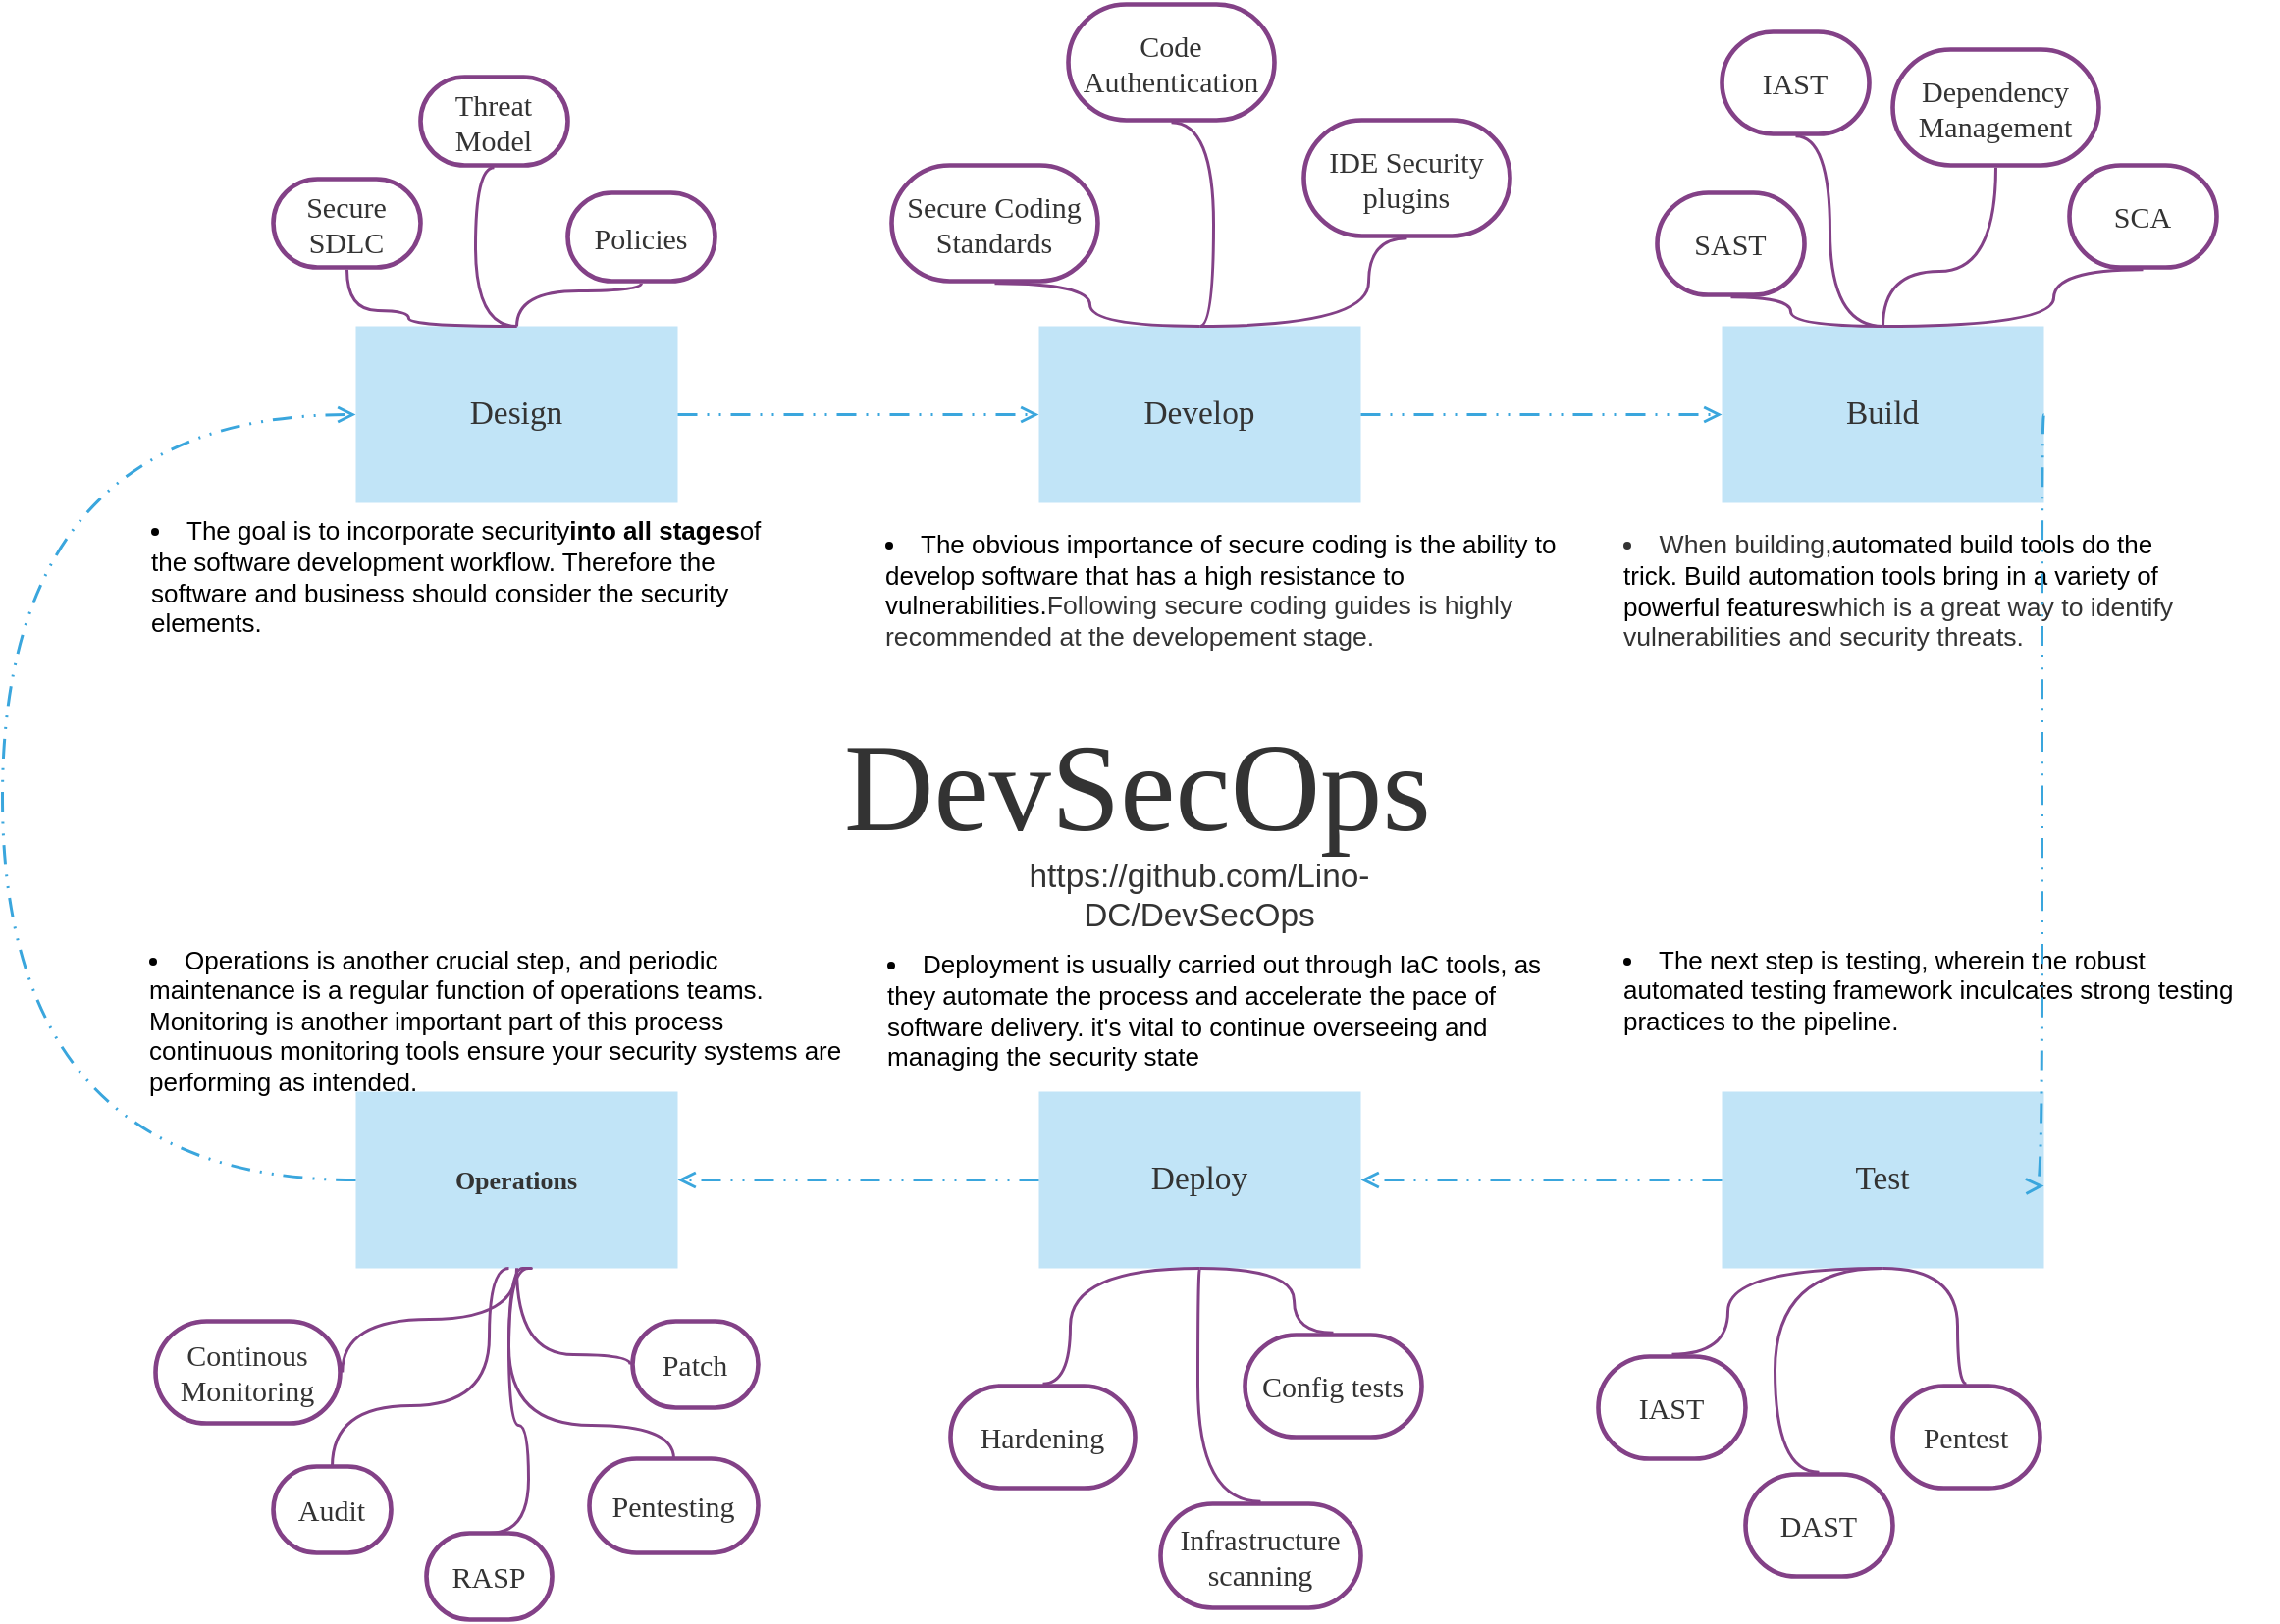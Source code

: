 <mxfile version="16.0.3" type="github">
  <diagram id="fmBed9yC12DzOdZ8k0Av" name="Page-1">
    <mxGraphModel dx="1422" dy="780" grid="1" gridSize="10" guides="1" tooltips="1" connect="1" arrows="1" fold="1" page="1" pageScale="1" pageWidth="850" pageHeight="1100" math="0" shadow="0">
      <root>
        <mxCell id="0" />
        <mxCell id="1" parent="0" />
        <UserObject label="Design" lucidchartObjectId="yYEDbucBIvRk" id="kyKSu3ex7JQ9LC0qElmS-1">
          <mxCell style="html=1;overflow=block;blockSpacing=1;whiteSpace=wrap;fontSize=16.7;fontFamily=Kirsty;fontColor=#333333;spacing=3.8;strokeColor=none;strokeOpacity=100;fillColor=#C1E4F7;strokeWidth=0;" vertex="1" parent="1">
            <mxGeometry x="252" y="180" width="164" height="90" as="geometry" />
          </mxCell>
        </UserObject>
        <UserObject label="Develop" lucidchartObjectId="JYEDfViqM13D" id="kyKSu3ex7JQ9LC0qElmS-2">
          <mxCell style="html=1;overflow=block;blockSpacing=1;whiteSpace=wrap;fontSize=16.7;fontFamily=Kirsty;fontColor=#333333;spacing=3.8;strokeColor=none;strokeOpacity=100;fillColor=#C1E4F7;strokeWidth=0;" vertex="1" parent="1">
            <mxGeometry x="600" y="180" width="164" height="90" as="geometry" />
          </mxCell>
        </UserObject>
        <UserObject label="Build" lucidchartObjectId="NYEDQmSi-ZtL" id="kyKSu3ex7JQ9LC0qElmS-3">
          <mxCell style="html=1;overflow=block;blockSpacing=1;whiteSpace=wrap;fontSize=16.7;fontFamily=Kirsty;fontColor=#333333;spacing=3.8;strokeColor=none;strokeOpacity=100;fillColor=#C1E4F7;strokeWidth=0;" vertex="1" parent="1">
            <mxGeometry x="948" y="180" width="164" height="90" as="geometry" />
          </mxCell>
        </UserObject>
        <UserObject label="DevSecOps" lucidchartObjectId="y2EDNRe27s9H" id="kyKSu3ex7JQ9LC0qElmS-4">
          <mxCell style="html=1;overflow=block;blockSpacing=1;whiteSpace=wrap;fontSize=63.3;fontFamily=Kirsty;fontColor=#333333;spacing=3.8;strokeOpacity=0;fillOpacity=0;rounded=1;absoluteArcSize=1;arcSize=9;fillColor=#ffffff;strokeWidth=2.3;" vertex="1" parent="1">
            <mxGeometry x="498" y="375" width="180" height="72" as="geometry" />
          </mxCell>
        </UserObject>
        <UserObject label="https://github.com/Lino-DC/DevSecOps" lucidchartObjectId="b3ED~2ONJY6u" id="kyKSu3ex7JQ9LC0qElmS-5">
          <mxCell style="html=1;overflow=block;blockSpacing=1;whiteSpace=wrap;fontSize=16.7;fontColor=#333333;spacing=3.8;strokeOpacity=0;fillOpacity=0;rounded=1;absoluteArcSize=1;arcSize=9;fillColor=#ffffff;strokeWidth=2.3;" vertex="1" parent="1">
            <mxGeometry x="592" y="447" width="180" height="45" as="geometry" />
          </mxCell>
        </UserObject>
        <UserObject label="" lucidchartObjectId=".dFDtO2lIcVF" id="kyKSu3ex7JQ9LC0qElmS-6">
          <mxCell style="html=1;overflow=block;blockSpacing=1;whiteSpace=wrap;shape=image;fontSize=13;spacing=0;strokeColor=none;strokeOpacity=100;strokeWidth=0;image=https://images.lucid.app/images/08122955-3594-436e-b6fd-aa01a4630048/content;imageAspect=0;" vertex="1" parent="1">
            <mxGeometry x="755" y="382" width="150" height="59" as="geometry" />
          </mxCell>
        </UserObject>
        <UserObject label="&lt;ul style=&quot;margin: 0px; padding-left: 10px;list-style-position: inside; list-style-type:disc&quot;&gt;&lt;li style=&quot;text-align:left;color:#000000;font-size:13px;&quot;&gt;&lt;span style=&quot;margin-left: 0px;margin-top: -2px;&quot;&gt;&lt;span style=&quot;font-size:13px;color:#000000;&quot;&gt;&lt;span style=&quot;font-size:13px;color:#000000;&quot;&gt;The goal is to incorporate security&lt;/span&gt;&lt;span style=&quot;font-size:13px;color:#000000;font-weight: bold;&quot;&gt;into all stages&lt;/span&gt;of the software development workflow. Therefore the software and business should consider the security elements.&lt;/span&gt;&lt;/span&gt;&lt;/li&gt;&lt;/ul&gt;" lucidchartObjectId="epFD1mUjboHE" id="kyKSu3ex7JQ9LC0qElmS-7">
          <mxCell style="html=1;overflow=block;blockSpacing=1;whiteSpace=wrap;fontSize=13;spacing=3.8;strokeOpacity=0;fillOpacity=0;rounded=1;absoluteArcSize=1;arcSize=9;fillColor=#ffffff;strokeWidth=2.3;" vertex="1" parent="1">
            <mxGeometry x="135" y="270" width="345" height="75" as="geometry" />
          </mxCell>
        </UserObject>
        <UserObject label="&lt;ul style=&quot;margin: 0px; padding-left: 10px;list-style-position: inside; list-style-type:disc&quot;&gt;&lt;li style=&quot;text-align:left;color:#000000;font-size:13px;&quot;&gt;&lt;span style=&quot;margin-left: 0px;margin-top: -2px;&quot;&gt;&lt;span style=&quot;font-size:13px;color:#000000;&quot;&gt;The obvious importance of secure coding is the ability to develop software that has a high resistance to vulnerabilities.&lt;/span&gt;&lt;span style=&quot;font-size:13.3px;color:#333333;&quot;&gt;Following secure coding guides is highly recommended at the developement stage.&lt;/span&gt;&lt;/span&gt;&lt;/li&gt;&lt;/ul&gt;" lucidchartObjectId="HsFDZABD9ItC" id="kyKSu3ex7JQ9LC0qElmS-8">
          <mxCell style="html=1;overflow=block;blockSpacing=1;whiteSpace=wrap;fontSize=13;spacing=3.8;strokeOpacity=0;fillOpacity=0;rounded=1;absoluteArcSize=1;arcSize=9;fillColor=#ffffff;strokeWidth=2.3;" vertex="1" parent="1">
            <mxGeometry x="509" y="270" width="376" height="90" as="geometry" />
          </mxCell>
        </UserObject>
        <UserObject label="&lt;ul style=&quot;margin: 0px; padding-left: 10px;list-style-position: inside; list-style-type:disc&quot;&gt;&lt;li style=&quot;text-align:left;color:#333333;font-size:13.3px;&quot;&gt;&lt;span style=&quot;margin-left: 0px;margin-top: -2px;&quot;&gt;&lt;span style=&quot;font-size:13.3px;color:#333333;&quot;&gt;When building,&lt;/span&gt;&lt;span style=&quot;font-size:13px;color:#000000;&quot;&gt;automated build tools do the trick. Build automation tools bring in a variety of powerful features&lt;/span&gt;&lt;span style=&quot;font-size:13.3px;color:#333333;&quot;&gt;which is a great way to identify vulnerabilities and security threats.&lt;/span&gt;&lt;/span&gt;&lt;/li&gt;&lt;/ul&gt;" lucidchartObjectId="tCFDEvQg62F2" id="kyKSu3ex7JQ9LC0qElmS-9">
          <mxCell style="html=1;overflow=block;blockSpacing=1;whiteSpace=wrap;fontSize=13;spacing=3.8;strokeOpacity=0;fillOpacity=0;rounded=1;absoluteArcSize=1;arcSize=9;fillColor=#ffffff;strokeWidth=2.3;" vertex="1" parent="1">
            <mxGeometry x="885" y="255" width="315" height="119" as="geometry" />
          </mxCell>
        </UserObject>
        <UserObject label="Operations" lucidchartObjectId="RYEDo-u4etMY" id="kyKSu3ex7JQ9LC0qElmS-10">
          <mxCell style="html=1;overflow=block;blockSpacing=1;whiteSpace=wrap;fontSize=13;fontFamily=Kirsty;fontColor=#333333;fontStyle=1;spacing=3.8;verticalAlign=middle;strokeColor=none;strokeOpacity=100;fillColor=#C1E4F7;strokeWidth=0;" vertex="1" parent="1">
            <mxGeometry x="252" y="570" width="164" height="90" as="geometry" />
          </mxCell>
        </UserObject>
        <UserObject label="Deploy" lucidchartObjectId="VYEDU2DpQCa." id="kyKSu3ex7JQ9LC0qElmS-11">
          <mxCell style="html=1;overflow=block;blockSpacing=1;whiteSpace=wrap;fontSize=16.7;fontFamily=Kirsty;fontColor=#333333;spacing=3.8;strokeColor=none;strokeOpacity=100;fillColor=#C1E4F7;strokeWidth=0;" vertex="1" parent="1">
            <mxGeometry x="600" y="570" width="164" height="90" as="geometry" />
          </mxCell>
        </UserObject>
        <UserObject label="Test" lucidchartObjectId="YYEDh9Ynp2yp" id="kyKSu3ex7JQ9LC0qElmS-12">
          <mxCell style="html=1;overflow=block;blockSpacing=1;whiteSpace=wrap;fontSize=16.7;fontFamily=Kirsty;fontColor=#333333;spacing=3.8;strokeColor=none;strokeOpacity=100;fillColor=#C1E4F7;strokeWidth=0;" vertex="1" parent="1">
            <mxGeometry x="948" y="570" width="164" height="90" as="geometry" />
          </mxCell>
        </UserObject>
        <UserObject label="&lt;ul style=&quot;margin: 0px; padding-left: 10px;list-style-position: inside; list-style-type:disc&quot;&gt;&lt;li style=&quot;text-align:left;color:#000000;font-size:13px;&quot;&gt;&lt;span style=&quot;margin-left: 0px;margin-top: -2px;&quot;&gt;&lt;span style=&quot;font-size:13px;color:#000000;&quot;&gt;Operations is another crucial step, and periodic maintenance is a regular function of operations teams. Monitoring is another important part of this process continuous monitoring tools ensure your security systems are performing as intended.&lt;/span&gt;&lt;/span&gt;&lt;/li&gt;&lt;/ul&gt;" lucidchartObjectId="0EFD-91THkSd" id="kyKSu3ex7JQ9LC0qElmS-13">
          <mxCell style="html=1;overflow=block;blockSpacing=1;whiteSpace=wrap;fontSize=13;spacing=3.8;strokeOpacity=0;fillOpacity=0;rounded=1;absoluteArcSize=1;arcSize=9;fillColor=#ffffff;strokeWidth=2.3;" vertex="1" parent="1">
            <mxGeometry x="134" y="492" width="375" height="78" as="geometry" />
          </mxCell>
        </UserObject>
        <UserObject label="&lt;ul style=&quot;margin: 0px; padding-left: 10px;list-style-position: inside; list-style-type:disc&quot;&gt;&lt;li style=&quot;text-align:left;color:#000000;font-size:13px;&quot;&gt;&lt;span style=&quot;margin-left: 0px;margin-top: -2px;&quot;&gt;&lt;span style=&quot;font-size:13px;color:#000000;&quot;&gt;The next step is testing, wherein the robust automated testing framework inculcates strong testing practices to the pipeline.&lt;/span&gt;&lt;/span&gt;&lt;/li&gt;&lt;/ul&gt;" lucidchartObjectId="NKFDZA8e67dq" id="kyKSu3ex7JQ9LC0qElmS-14">
          <mxCell style="html=1;overflow=block;blockSpacing=1;whiteSpace=wrap;fontSize=13;spacing=3.8;strokeOpacity=0;fillOpacity=0;rounded=1;absoluteArcSize=1;arcSize=9;fillColor=#ffffff;strokeWidth=2.3;" vertex="1" parent="1">
            <mxGeometry x="885" y="492" width="345" height="48" as="geometry" />
          </mxCell>
        </UserObject>
        <UserObject label="&lt;ul style=&quot;margin: 0px; padding-left: 10px;list-style-position: inside; list-style-type:disc&quot;&gt;&lt;li style=&quot;text-align:left;color:#000000;font-size:13px;&quot;&gt;&lt;span style=&quot;margin-left: 0px;margin-top: -2px;&quot;&gt;&lt;span style=&quot;font-size:13px;color:#000000;&quot;&gt;Deployment is usually carried out through IaC tools, as they automate the process and accelerate the pace of software delivery. it&#39;s vital to continue overseeing and managing the security state&lt;/span&gt;&lt;/span&gt;&lt;/li&gt;&lt;/ul&gt;" lucidchartObjectId="cNFDNbrB4MXx" id="kyKSu3ex7JQ9LC0qElmS-15">
          <mxCell style="html=1;overflow=block;blockSpacing=1;whiteSpace=wrap;fontSize=13;spacing=3.8;strokeOpacity=0;fillOpacity=0;rounded=1;absoluteArcSize=1;arcSize=9;fillColor=#ffffff;strokeWidth=2.3;" vertex="1" parent="1">
            <mxGeometry x="510" y="493" width="375" height="71" as="geometry" />
          </mxCell>
        </UserObject>
        <UserObject label="" lucidchartObjectId="6WFDiBI3NfeW" id="kyKSu3ex7JQ9LC0qElmS-16">
          <mxCell style="html=1;jettySize=18;whiteSpace=wrap;fontSize=13;strokeColor=#3aa6dd;strokeOpacity=100;dashed=1;fixDash=1;dashPattern=10 5 1 5 1 5;strokeWidth=1.5;rounded=1;arcSize=12;edgeStyle=orthogonalEdgeStyle;curved=1;startArrow=none;endArrow=open;exitX=0;exitY=0.5;exitPerimeter=0;entryX=0;entryY=0.5;entryPerimeter=0;" edge="1" parent="1" source="kyKSu3ex7JQ9LC0qElmS-10" target="kyKSu3ex7JQ9LC0qElmS-1">
            <mxGeometry width="100" height="100" relative="1" as="geometry">
              <Array as="points">
                <mxPoint x="252" y="615" />
                <mxPoint x="72" y="419" />
                <mxPoint x="252" y="225" />
              </Array>
            </mxGeometry>
          </mxCell>
        </UserObject>
        <UserObject label="" lucidchartObjectId="NXFDG8p3rODO" id="kyKSu3ex7JQ9LC0qElmS-17">
          <mxCell style="html=1;jettySize=18;whiteSpace=wrap;fontSize=13;strokeColor=#3aa6dd;strokeOpacity=100;dashed=1;fixDash=1;dashPattern=10 5 1 5 1 5;strokeWidth=1.5;rounded=1;arcSize=12;edgeStyle=orthogonalEdgeStyle;startArrow=none;endArrow=open;exitX=0;exitY=0.5;exitPerimeter=0;entryX=1;entryY=0.5;entryPerimeter=0;" edge="1" parent="1" source="kyKSu3ex7JQ9LC0qElmS-11" target="kyKSu3ex7JQ9LC0qElmS-10">
            <mxGeometry width="100" height="100" relative="1" as="geometry">
              <Array as="points" />
            </mxGeometry>
          </mxCell>
        </UserObject>
        <UserObject label="" lucidchartObjectId="VXFD8sau_TZt" id="kyKSu3ex7JQ9LC0qElmS-18">
          <mxCell style="html=1;jettySize=18;whiteSpace=wrap;fontSize=13;strokeColor=#3aa6dd;strokeOpacity=100;dashed=1;fixDash=1;dashPattern=10 5 1 5 1 5;strokeWidth=1.5;rounded=1;arcSize=12;edgeStyle=orthogonalEdgeStyle;startArrow=none;endArrow=open;exitX=0;exitY=0.5;exitPerimeter=0;entryX=1;entryY=0.5;entryPerimeter=0;" edge="1" parent="1" source="kyKSu3ex7JQ9LC0qElmS-12" target="kyKSu3ex7JQ9LC0qElmS-11">
            <mxGeometry width="100" height="100" relative="1" as="geometry">
              <Array as="points" />
            </mxGeometry>
          </mxCell>
        </UserObject>
        <UserObject label="" lucidchartObjectId="2XFD6L1klhKC" id="kyKSu3ex7JQ9LC0qElmS-19">
          <mxCell style="html=1;jettySize=18;whiteSpace=wrap;fontSize=13;strokeColor=#3aa6dd;strokeOpacity=100;dashed=1;fixDash=1;dashPattern=10 5 1 5 1 5;strokeWidth=1.5;rounded=1;arcSize=12;edgeStyle=orthogonalEdgeStyle;curved=1;startArrow=none;endArrow=open;exitX=1;exitY=0.5;exitPerimeter=0;entryX=1;entryY=0.533;entryPerimeter=0;" edge="1" parent="1" source="kyKSu3ex7JQ9LC0qElmS-3" target="kyKSu3ex7JQ9LC0qElmS-12">
            <mxGeometry width="100" height="100" relative="1" as="geometry">
              <Array as="points">
                <mxPoint x="1111" y="225" />
                <mxPoint x="1274" y="410" />
                <mxPoint x="1111" y="618" />
              </Array>
            </mxGeometry>
          </mxCell>
        </UserObject>
        <UserObject label="" lucidchartObjectId="eYFDz~z_-NT." id="kyKSu3ex7JQ9LC0qElmS-20">
          <mxCell style="html=1;jettySize=18;whiteSpace=wrap;fontSize=13;strokeColor=#3aa6dd;strokeOpacity=100;dashed=1;fixDash=1;dashPattern=10 5 1 5 1 5;strokeWidth=1.5;rounded=1;arcSize=12;edgeStyle=orthogonalEdgeStyle;startArrow=none;endArrow=open;exitX=1;exitY=0.5;exitPerimeter=0;entryX=0;entryY=0.5;entryPerimeter=0;" edge="1" parent="1" source="kyKSu3ex7JQ9LC0qElmS-1" target="kyKSu3ex7JQ9LC0qElmS-2">
            <mxGeometry width="100" height="100" relative="1" as="geometry">
              <Array as="points" />
            </mxGeometry>
          </mxCell>
        </UserObject>
        <UserObject label="" lucidchartObjectId="iYFDme4KWIut" id="kyKSu3ex7JQ9LC0qElmS-21">
          <mxCell style="html=1;jettySize=18;whiteSpace=wrap;fontSize=13;strokeColor=#3aa6dd;strokeOpacity=100;dashed=1;fixDash=1;dashPattern=10 5 1 5 1 5;strokeWidth=1.5;rounded=1;arcSize=12;edgeStyle=orthogonalEdgeStyle;startArrow=none;endArrow=open;exitX=1;exitY=0.5;exitPerimeter=0;entryX=0;entryY=0.5;entryPerimeter=0;" edge="1" parent="1" source="kyKSu3ex7JQ9LC0qElmS-2" target="kyKSu3ex7JQ9LC0qElmS-3">
            <mxGeometry width="100" height="100" relative="1" as="geometry">
              <Array as="points" />
            </mxGeometry>
          </mxCell>
        </UserObject>
        <UserObject label="Secure SDLC" lucidchartObjectId="37FD_It3V4H3" id="kyKSu3ex7JQ9LC0qElmS-22">
          <mxCell style="html=1;overflow=block;blockSpacing=1;whiteSpace=wrap;rounded=1;arcSize=50;fontSize=15;fontFamily=Kirsty;fontColor=#333333;spacing=3.8;strokeColor=#834187;strokeOpacity=100;strokeWidth=2.3;" vertex="1" parent="1">
            <mxGeometry x="210" y="105" width="75" height="45" as="geometry" />
          </mxCell>
        </UserObject>
        <UserObject label="Threat Model" lucidchartObjectId="l8FD8ffx.wy7" id="kyKSu3ex7JQ9LC0qElmS-23">
          <mxCell style="html=1;overflow=block;blockSpacing=1;whiteSpace=wrap;rounded=1;arcSize=50;fontSize=15;fontFamily=Kirsty;fontColor=#333333;spacing=3.8;strokeColor=#834187;strokeOpacity=100;strokeWidth=2.3;" vertex="1" parent="1">
            <mxGeometry x="285" y="53" width="75" height="45" as="geometry" />
          </mxCell>
        </UserObject>
        <UserObject label="Secure Coding Standards" lucidchartObjectId="U-FDR3wi7cFM" id="kyKSu3ex7JQ9LC0qElmS-24">
          <mxCell style="html=1;overflow=block;blockSpacing=1;whiteSpace=wrap;rounded=1;arcSize=50;fontSize=15;fontFamily=Kirsty;fontColor=#333333;spacing=3.8;strokeColor=#834187;strokeOpacity=100;strokeWidth=2.3;" vertex="1" parent="1">
            <mxGeometry x="525" y="98" width="105" height="59" as="geometry" />
          </mxCell>
        </UserObject>
        <UserObject label="Code Authentication" lucidchartObjectId="k_FDejHyGGz1" id="kyKSu3ex7JQ9LC0qElmS-25">
          <mxCell style="html=1;overflow=block;blockSpacing=1;whiteSpace=wrap;rounded=1;arcSize=50;fontSize=15;fontFamily=Kirsty;fontColor=#333333;spacing=3.8;strokeColor=#834187;strokeOpacity=100;strokeWidth=2.3;" vertex="1" parent="1">
            <mxGeometry x="615" y="16" width="105" height="59" as="geometry" />
          </mxCell>
        </UserObject>
        <UserObject label="IDE Security plugins" lucidchartObjectId="p~FDsyfKF0yC" id="kyKSu3ex7JQ9LC0qElmS-26">
          <mxCell style="html=1;overflow=block;blockSpacing=1;whiteSpace=wrap;rounded=1;arcSize=50;fontSize=15;fontFamily=Kirsty;fontColor=#333333;spacing=3.8;strokeColor=#834187;strokeOpacity=100;strokeWidth=2.3;" vertex="1" parent="1">
            <mxGeometry x="735" y="75" width="105" height="59" as="geometry" />
          </mxCell>
        </UserObject>
        <UserObject label="Policies" lucidchartObjectId="JdGDvRd9KGEL" id="kyKSu3ex7JQ9LC0qElmS-27">
          <mxCell style="html=1;overflow=block;blockSpacing=1;whiteSpace=wrap;rounded=1;arcSize=50;fontSize=15;fontFamily=Kirsty;fontColor=#333333;spacing=3.8;strokeColor=#834187;strokeOpacity=100;strokeWidth=2.3;" vertex="1" parent="1">
            <mxGeometry x="360" y="112" width="75" height="45" as="geometry" />
          </mxCell>
        </UserObject>
        <UserObject label="" lucidchartObjectId="ZeGDNtL-rQZ5" id="kyKSu3ex7JQ9LC0qElmS-28">
          <mxCell style="html=1;jettySize=18;whiteSpace=wrap;fontSize=13;strokeColor=#834187;strokeOpacity=100;strokeWidth=1.5;rounded=1;arcSize=12;edgeStyle=orthogonalEdgeStyle;curved=1;startArrow=none;endArrow=none;exitX=0.5;exitY=0;exitPerimeter=0;entryX=0.5;entryY=1.025;entryPerimeter=0;" edge="1" parent="1" source="kyKSu3ex7JQ9LC0qElmS-1" target="kyKSu3ex7JQ9LC0qElmS-22">
            <mxGeometry width="100" height="100" relative="1" as="geometry">
              <Array as="points">
                <mxPoint x="334" y="180" />
                <mxPoint x="279" y="168" />
                <mxPoint x="238" y="172" />
                <mxPoint x="248" y="151" />
              </Array>
            </mxGeometry>
          </mxCell>
        </UserObject>
        <UserObject label="" lucidchartObjectId="gfGD4n9xpni2" id="kyKSu3ex7JQ9LC0qElmS-29">
          <mxCell style="html=1;jettySize=18;whiteSpace=wrap;fontSize=13;strokeColor=#834187;strokeOpacity=100;strokeWidth=1.5;rounded=1;arcSize=12;edgeStyle=orthogonalEdgeStyle;curved=1;startArrow=none;endArrow=none;exitX=0.5;exitY=0;exitPerimeter=0;entryX=0.5;entryY=1.025;entryPerimeter=0;" edge="1" parent="1" source="kyKSu3ex7JQ9LC0qElmS-1" target="kyKSu3ex7JQ9LC0qElmS-23">
            <mxGeometry width="100" height="100" relative="1" as="geometry">
              <Array as="points">
                <mxPoint x="334" y="180" />
                <mxPoint x="313" y="137" />
                <mxPoint x="323" y="99" />
              </Array>
            </mxGeometry>
          </mxCell>
        </UserObject>
        <UserObject label="" lucidchartObjectId="MfGD8U6sNKCW" id="kyKSu3ex7JQ9LC0qElmS-30">
          <mxCell style="html=1;jettySize=18;whiteSpace=wrap;fontSize=13;strokeColor=#834187;strokeOpacity=100;strokeWidth=1.5;rounded=1;arcSize=12;edgeStyle=orthogonalEdgeStyle;curved=1;startArrow=none;endArrow=none;exitX=0.5;exitY=0;exitPerimeter=0;entryX=0.5;entryY=1.025;entryPerimeter=0;" edge="1" parent="1" source="kyKSu3ex7JQ9LC0qElmS-1" target="kyKSu3ex7JQ9LC0qElmS-27">
            <mxGeometry width="100" height="100" relative="1" as="geometry">
              <Array as="points" />
            </mxGeometry>
          </mxCell>
        </UserObject>
        <UserObject label="" lucidchartObjectId="UgGDvZP5kLx0" id="kyKSu3ex7JQ9LC0qElmS-31">
          <mxCell style="html=1;jettySize=18;whiteSpace=wrap;fontSize=13;strokeColor=#834187;strokeOpacity=100;strokeWidth=1.5;rounded=1;arcSize=12;edgeStyle=orthogonalEdgeStyle;curved=1;startArrow=none;endArrow=none;exitX=0.5;exitY=0;exitPerimeter=0;entryX=0.5;entryY=1.019;entryPerimeter=0;" edge="1" parent="1" source="kyKSu3ex7JQ9LC0qElmS-2" target="kyKSu3ex7JQ9LC0qElmS-24">
            <mxGeometry width="100" height="100" relative="1" as="geometry">
              <Array as="points">
                <mxPoint x="682" y="180" />
                <mxPoint x="626" y="173" />
                <mxPoint x="577" y="158" />
              </Array>
            </mxGeometry>
          </mxCell>
        </UserObject>
        <UserObject label="" lucidchartObjectId="7gGDtAVZgeZz" id="kyKSu3ex7JQ9LC0qElmS-32">
          <mxCell style="html=1;jettySize=18;whiteSpace=wrap;fontSize=13;strokeColor=#834187;strokeOpacity=100;strokeWidth=1.5;rounded=1;arcSize=12;edgeStyle=orthogonalEdgeStyle;curved=1;startArrow=none;endArrow=none;exitX=0.5;exitY=0;exitPerimeter=0;entryX=0.5;entryY=1.019;entryPerimeter=0;" edge="1" parent="1" source="kyKSu3ex7JQ9LC0qElmS-2" target="kyKSu3ex7JQ9LC0qElmS-25">
            <mxGeometry width="100" height="100" relative="1" as="geometry">
              <Array as="points">
                <mxPoint x="682" y="180" />
                <mxPoint x="689" y="127" />
                <mxPoint x="668" y="76" />
              </Array>
            </mxGeometry>
          </mxCell>
        </UserObject>
        <UserObject label="" lucidchartObjectId="ehGDCgNliuye" id="kyKSu3ex7JQ9LC0qElmS-33">
          <mxCell style="html=1;jettySize=18;whiteSpace=wrap;fontSize=13;strokeColor=#834187;strokeOpacity=100;strokeWidth=1.5;rounded=1;arcSize=12;edgeStyle=orthogonalEdgeStyle;curved=1;startArrow=none;endArrow=none;exitX=0.5;exitY=0;exitPerimeter=0;entryX=0.5;entryY=1.019;entryPerimeter=0;" edge="1" parent="1" source="kyKSu3ex7JQ9LC0qElmS-2" target="kyKSu3ex7JQ9LC0qElmS-26">
            <mxGeometry width="100" height="100" relative="1" as="geometry">
              <Array as="points">
                <mxPoint x="682" y="180" />
                <mxPoint x="768" y="170" />
                <mxPoint x="788" y="135" />
              </Array>
            </mxGeometry>
          </mxCell>
        </UserObject>
        <UserObject label="SAST" lucidchartObjectId="EiGDvXmrsw2l" id="kyKSu3ex7JQ9LC0qElmS-34">
          <mxCell style="html=1;overflow=block;blockSpacing=1;whiteSpace=wrap;rounded=1;arcSize=50;fontSize=15;fontFamily=Kirsty;fontColor=#333333;spacing=3.8;strokeColor=#834187;strokeOpacity=100;strokeWidth=2.3;" vertex="1" parent="1">
            <mxGeometry x="915" y="112" width="75" height="52" as="geometry" />
          </mxCell>
        </UserObject>
        <UserObject label="IAST" lucidchartObjectId="TiGDVa_y7XXz" id="kyKSu3ex7JQ9LC0qElmS-35">
          <mxCell style="html=1;overflow=block;blockSpacing=1;whiteSpace=wrap;rounded=1;arcSize=50;fontSize=15;fontFamily=Kirsty;fontColor=#333333;spacing=3.8;strokeColor=#834187;strokeOpacity=100;strokeWidth=2.3;" vertex="1" parent="1">
            <mxGeometry x="948" y="30" width="75" height="52" as="geometry" />
          </mxCell>
        </UserObject>
        <UserObject label="" lucidchartObjectId="2iGDuQAYAceo" id="kyKSu3ex7JQ9LC0qElmS-36">
          <mxCell style="html=1;jettySize=18;whiteSpace=wrap;fontSize=13;strokeColor=#834187;strokeOpacity=100;strokeWidth=1.5;rounded=1;arcSize=12;edgeStyle=orthogonalEdgeStyle;curved=1;startArrow=none;endArrow=none;exitX=0.5;exitY=0;exitPerimeter=0;entryX=0.5;entryY=1.022;entryPerimeter=0;" edge="1" parent="1" source="kyKSu3ex7JQ9LC0qElmS-3" target="kyKSu3ex7JQ9LC0qElmS-34">
            <mxGeometry width="100" height="100" relative="1" as="geometry">
              <Array as="points">
                <mxPoint x="1030" y="180" />
                <mxPoint x="983" y="176" />
                <mxPoint x="953" y="165" />
              </Array>
            </mxGeometry>
          </mxCell>
        </UserObject>
        <UserObject label="" lucidchartObjectId="ejGDuIKNHR~m" id="kyKSu3ex7JQ9LC0qElmS-37">
          <mxCell style="html=1;jettySize=18;whiteSpace=wrap;fontSize=13;strokeColor=#834187;strokeOpacity=100;strokeWidth=1.5;rounded=1;arcSize=12;edgeStyle=orthogonalEdgeStyle;curved=1;startArrow=none;endArrow=none;exitX=0.5;exitY=0;exitPerimeter=0;entryX=0.5;entryY=1.022;entryPerimeter=0;" edge="1" parent="1" source="kyKSu3ex7JQ9LC0qElmS-3" target="kyKSu3ex7JQ9LC0qElmS-35">
            <mxGeometry width="100" height="100" relative="1" as="geometry">
              <Array as="points">
                <mxPoint x="1030" y="180" />
                <mxPoint x="1003" y="137" />
                <mxPoint x="985" y="83" />
              </Array>
            </mxGeometry>
          </mxCell>
        </UserObject>
        <UserObject label="SCA" lucidchartObjectId="~jGDnMBaXj77" id="kyKSu3ex7JQ9LC0qElmS-38">
          <mxCell style="html=1;overflow=block;blockSpacing=1;whiteSpace=wrap;rounded=1;arcSize=50;fontSize=15;fontFamily=Kirsty;fontColor=#333333;spacing=3.8;strokeColor=#834187;strokeOpacity=100;strokeWidth=2.3;" vertex="1" parent="1">
            <mxGeometry x="1125" y="98" width="75" height="52" as="geometry" />
          </mxCell>
        </UserObject>
        <UserObject label="" lucidchartObjectId="qkGDKS-2eMcI" id="kyKSu3ex7JQ9LC0qElmS-39">
          <mxCell style="html=1;jettySize=18;whiteSpace=wrap;fontSize=13;strokeColor=#834187;strokeOpacity=100;strokeWidth=1.5;rounded=1;arcSize=12;edgeStyle=orthogonalEdgeStyle;curved=1;startArrow=none;endArrow=none;exitX=0.5;exitY=0;exitPerimeter=0;entryX=0.5;entryY=1.022;entryPerimeter=0;" edge="1" parent="1" source="kyKSu3ex7JQ9LC0qElmS-3" target="kyKSu3ex7JQ9LC0qElmS-38">
            <mxGeometry width="100" height="100" relative="1" as="geometry">
              <Array as="points">
                <mxPoint x="1030" y="180" />
                <mxPoint x="1117" y="174" />
                <mxPoint x="1163" y="151" />
              </Array>
            </mxGeometry>
          </mxCell>
        </UserObject>
        <UserObject label="Dependency Management" lucidchartObjectId="alGDWqJToRII" id="kyKSu3ex7JQ9LC0qElmS-40">
          <mxCell style="html=1;overflow=block;blockSpacing=1;whiteSpace=wrap;rounded=1;arcSize=50;fontSize=15;fontFamily=Kirsty;fontColor=#333333;spacing=3.8;strokeColor=#834187;strokeOpacity=100;strokeWidth=2.3;" vertex="1" parent="1">
            <mxGeometry x="1035" y="39" width="105" height="59" as="geometry" />
          </mxCell>
        </UserObject>
        <UserObject label="" lucidchartObjectId="QlGDolKeaCv0" id="kyKSu3ex7JQ9LC0qElmS-41">
          <mxCell style="html=1;jettySize=18;whiteSpace=wrap;fontSize=13;strokeColor=#834187;strokeOpacity=100;strokeWidth=1.5;rounded=1;arcSize=12;edgeStyle=orthogonalEdgeStyle;curved=1;startArrow=none;endArrow=none;exitX=0.5;exitY=0;exitPerimeter=0;entryX=0.5;entryY=1.019;entryPerimeter=0;" edge="1" parent="1" source="kyKSu3ex7JQ9LC0qElmS-3" target="kyKSu3ex7JQ9LC0qElmS-40">
            <mxGeometry width="100" height="100" relative="1" as="geometry">
              <Array as="points">
                <mxPoint x="1030" y="180" />
                <mxPoint x="1072" y="152" />
                <mxPoint x="1088" y="105" />
              </Array>
            </mxGeometry>
          </mxCell>
        </UserObject>
        <UserObject label="IAST" lucidchartObjectId="bmGDLAnR168S" id="kyKSu3ex7JQ9LC0qElmS-42">
          <mxCell style="html=1;overflow=block;blockSpacing=1;whiteSpace=wrap;rounded=1;arcSize=50;fontSize=15;fontFamily=Kirsty;fontColor=#333333;spacing=3.8;strokeColor=#834187;strokeOpacity=100;strokeWidth=2.3;" vertex="1" parent="1">
            <mxGeometry x="885" y="705" width="75" height="52" as="geometry" />
          </mxCell>
        </UserObject>
        <UserObject label="DAST" lucidchartObjectId="jmGDwHl0iOU4" id="kyKSu3ex7JQ9LC0qElmS-43">
          <mxCell style="html=1;overflow=block;blockSpacing=1;whiteSpace=wrap;rounded=1;arcSize=50;fontSize=15;fontFamily=Kirsty;fontColor=#333333;spacing=3.8;strokeColor=#834187;strokeOpacity=100;strokeWidth=2.3;" vertex="1" parent="1">
            <mxGeometry x="960" y="765" width="75" height="52" as="geometry" />
          </mxCell>
        </UserObject>
        <UserObject label="" lucidchartObjectId="umGDEvQ4EQWG" id="kyKSu3ex7JQ9LC0qElmS-44">
          <mxCell style="html=1;jettySize=18;whiteSpace=wrap;fontSize=13;strokeColor=#834187;strokeOpacity=100;strokeWidth=1.5;rounded=1;arcSize=12;edgeStyle=orthogonalEdgeStyle;curved=1;startArrow=none;endArrow=none;exitX=0.5;exitY=1;exitPerimeter=0;entryX=0.5;entryY=-0.022;entryPerimeter=0;" edge="1" parent="1" source="kyKSu3ex7JQ9LC0qElmS-12" target="kyKSu3ex7JQ9LC0qElmS-42">
            <mxGeometry width="100" height="100" relative="1" as="geometry">
              <Array as="points">
                <mxPoint x="1030" y="660" />
                <mxPoint x="951" y="671" />
                <mxPoint x="923" y="704" />
              </Array>
            </mxGeometry>
          </mxCell>
        </UserObject>
        <UserObject label="" lucidchartObjectId="ymGDa7E3hkD." id="kyKSu3ex7JQ9LC0qElmS-45">
          <mxCell style="html=1;jettySize=18;whiteSpace=wrap;fontSize=13;strokeColor=#834187;strokeOpacity=100;strokeWidth=1.5;rounded=1;arcSize=12;edgeStyle=orthogonalEdgeStyle;curved=1;startArrow=none;endArrow=none;exitX=0.5;exitY=1;exitPerimeter=0;entryX=0.5;entryY=-0.022;entryPerimeter=0;" edge="1" parent="1" source="kyKSu3ex7JQ9LC0qElmS-12" target="kyKSu3ex7JQ9LC0qElmS-43">
            <mxGeometry width="100" height="100" relative="1" as="geometry">
              <Array as="points">
                <mxPoint x="1030" y="660" />
                <mxPoint x="975" y="711" />
                <mxPoint x="998" y="764" />
              </Array>
            </mxGeometry>
          </mxCell>
        </UserObject>
        <UserObject label="Pentest" lucidchartObjectId="7mGDqkcSDHl9" id="kyKSu3ex7JQ9LC0qElmS-46">
          <mxCell style="html=1;overflow=block;blockSpacing=1;whiteSpace=wrap;rounded=1;arcSize=50;fontSize=15;fontFamily=Kirsty;fontColor=#333333;spacing=3.8;strokeColor=#834187;strokeOpacity=100;strokeWidth=2.3;" vertex="1" parent="1">
            <mxGeometry x="1035" y="720" width="75" height="52" as="geometry" />
          </mxCell>
        </UserObject>
        <UserObject label="" lucidchartObjectId="nnGD2-bxjx.M" id="kyKSu3ex7JQ9LC0qElmS-47">
          <mxCell style="html=1;jettySize=18;whiteSpace=wrap;fontSize=13;strokeColor=#834187;strokeOpacity=100;strokeWidth=1.5;rounded=1;arcSize=12;edgeStyle=orthogonalEdgeStyle;curved=1;startArrow=none;endArrow=none;exitX=0.5;exitY=1;exitPerimeter=0;entryX=0.5;entryY=-0.022;entryPerimeter=0;" edge="1" parent="1" source="kyKSu3ex7JQ9LC0qElmS-12" target="kyKSu3ex7JQ9LC0qElmS-46">
            <mxGeometry width="100" height="100" relative="1" as="geometry">
              <Array as="points">
                <mxPoint x="1030" y="660" />
                <mxPoint x="1068" y="686" />
                <mxPoint x="1073" y="719" />
              </Array>
            </mxGeometry>
          </mxCell>
        </UserObject>
        <UserObject label="Hardening" lucidchartObjectId="kqGDLdLzj-9Y" id="kyKSu3ex7JQ9LC0qElmS-48">
          <mxCell style="html=1;overflow=block;blockSpacing=1;whiteSpace=wrap;rounded=1;arcSize=50;fontSize=15;fontFamily=Kirsty;fontColor=#333333;spacing=3.8;strokeColor=#834187;strokeOpacity=100;strokeWidth=2.3;" vertex="1" parent="1">
            <mxGeometry x="555" y="720" width="94" height="52" as="geometry" />
          </mxCell>
        </UserObject>
        <UserObject label="Config tests" lucidchartObjectId="LqGDTo9UGp69" id="kyKSu3ex7JQ9LC0qElmS-49">
          <mxCell style="html=1;overflow=block;blockSpacing=1;whiteSpace=wrap;rounded=1;arcSize=50;fontSize=15;fontFamily=Kirsty;fontColor=#333333;spacing=3.8;strokeColor=#834187;strokeOpacity=100;strokeWidth=2.3;" vertex="1" parent="1">
            <mxGeometry x="705" y="694" width="90" height="52" as="geometry" />
          </mxCell>
        </UserObject>
        <UserObject label="Infrastructure scanning" lucidchartObjectId="4rGDdyFopCL8" id="kyKSu3ex7JQ9LC0qElmS-50">
          <mxCell style="html=1;overflow=block;blockSpacing=1;whiteSpace=wrap;rounded=1;arcSize=50;fontSize=15;fontFamily=Kirsty;fontColor=#333333;spacing=3.8;strokeColor=#834187;strokeOpacity=100;strokeWidth=2.3;" vertex="1" parent="1">
            <mxGeometry x="662" y="780" width="102" height="53" as="geometry" />
          </mxCell>
        </UserObject>
        <UserObject label="" lucidchartObjectId="rsGDNN~kxsc3" id="kyKSu3ex7JQ9LC0qElmS-51">
          <mxCell style="html=1;jettySize=18;whiteSpace=wrap;fontSize=13;strokeColor=#834187;strokeOpacity=100;strokeWidth=1.5;rounded=1;arcSize=12;edgeStyle=orthogonalEdgeStyle;curved=1;startArrow=none;endArrow=none;exitX=0.5;exitY=1;exitPerimeter=0;entryX=0.5;entryY=-0.022;entryPerimeter=0;" edge="1" parent="1" source="kyKSu3ex7JQ9LC0qElmS-11" target="kyKSu3ex7JQ9LC0qElmS-48">
            <mxGeometry width="100" height="100" relative="1" as="geometry">
              <Array as="points">
                <mxPoint x="682" y="660" />
                <mxPoint x="616" y="683" />
                <mxPoint x="602" y="719" />
              </Array>
            </mxGeometry>
          </mxCell>
        </UserObject>
        <UserObject label="" lucidchartObjectId="EsGDw2o8NVZZ" id="kyKSu3ex7JQ9LC0qElmS-52">
          <mxCell style="html=1;jettySize=18;whiteSpace=wrap;fontSize=13;strokeColor=#834187;strokeOpacity=100;strokeWidth=1.5;rounded=1;arcSize=12;edgeStyle=orthogonalEdgeStyle;curved=1;startArrow=none;endArrow=none;exitX=0.5;exitY=1;exitPerimeter=0;entryX=0.5;entryY=-0.022;entryPerimeter=0;" edge="1" parent="1" source="kyKSu3ex7JQ9LC0qElmS-11" target="kyKSu3ex7JQ9LC0qElmS-49">
            <mxGeometry width="100" height="100" relative="1" as="geometry">
              <Array as="points">
                <mxPoint x="682" y="660" />
                <mxPoint x="730" y="669" />
                <mxPoint x="750" y="693" />
              </Array>
            </mxGeometry>
          </mxCell>
        </UserObject>
        <UserObject label="" lucidchartObjectId="SsGDbXin2Bnt" id="kyKSu3ex7JQ9LC0qElmS-53">
          <mxCell style="html=1;jettySize=18;whiteSpace=wrap;fontSize=13;strokeColor=#834187;strokeOpacity=100;strokeWidth=1.5;rounded=1;arcSize=12;edgeStyle=orthogonalEdgeStyle;curved=1;startArrow=none;endArrow=none;exitX=0.5;exitY=1;exitPerimeter=0;entryX=0.5;entryY=-0.021;entryPerimeter=0;" edge="1" parent="1" source="kyKSu3ex7JQ9LC0qElmS-11" target="kyKSu3ex7JQ9LC0qElmS-50">
            <mxGeometry width="100" height="100" relative="1" as="geometry">
              <Array as="points">
                <mxPoint x="682" y="660" />
                <mxPoint x="681" y="723" />
                <mxPoint x="713" y="779" />
              </Array>
            </mxGeometry>
          </mxCell>
        </UserObject>
        <UserObject label="Continous Monitoring" lucidchartObjectId="4tGDqeeCZbxE" id="kyKSu3ex7JQ9LC0qElmS-54">
          <mxCell style="html=1;overflow=block;blockSpacing=1;whiteSpace=wrap;rounded=1;arcSize=50;fontSize=15;fontFamily=Kirsty;fontColor=#333333;spacing=3.8;strokeColor=#834187;strokeOpacity=100;strokeWidth=2.3;" vertex="1" parent="1">
            <mxGeometry x="150" y="687" width="94" height="52" as="geometry" />
          </mxCell>
        </UserObject>
        <UserObject label="Audit" lucidchartObjectId="8tGDiQPBnGqx" id="kyKSu3ex7JQ9LC0qElmS-55">
          <mxCell style="html=1;overflow=block;blockSpacing=1;whiteSpace=wrap;rounded=1;arcSize=50;fontSize=15;fontFamily=Kirsty;fontColor=#333333;spacing=3.8;strokeColor=#834187;strokeOpacity=100;strokeWidth=2.3;" vertex="1" parent="1">
            <mxGeometry x="210" y="761" width="60" height="44" as="geometry" />
          </mxCell>
        </UserObject>
        <UserObject label="RASP" lucidchartObjectId="fwGDV4XMfAVx" id="kyKSu3ex7JQ9LC0qElmS-56">
          <mxCell style="html=1;overflow=block;blockSpacing=1;whiteSpace=wrap;rounded=1;arcSize=50;fontSize=15;fontFamily=Kirsty;fontColor=#333333;spacing=3.8;strokeColor=#834187;strokeOpacity=100;strokeWidth=2.3;" vertex="1" parent="1">
            <mxGeometry x="288" y="795" width="64" height="44" as="geometry" />
          </mxCell>
        </UserObject>
        <UserObject label="Pentesting" lucidchartObjectId="YwGDqLFwqQiO" id="kyKSu3ex7JQ9LC0qElmS-57">
          <mxCell style="html=1;overflow=block;blockSpacing=1;whiteSpace=wrap;rounded=1;arcSize=50;fontSize=15;fontFamily=Kirsty;fontColor=#333333;spacing=3.8;strokeColor=#834187;strokeOpacity=100;strokeWidth=2.3;" vertex="1" parent="1">
            <mxGeometry x="371" y="757" width="86" height="48" as="geometry" />
          </mxCell>
        </UserObject>
        <UserObject label="Patch" lucidchartObjectId="JxGDCM8eTocr" id="kyKSu3ex7JQ9LC0qElmS-58">
          <mxCell style="html=1;overflow=block;blockSpacing=1;whiteSpace=wrap;rounded=1;arcSize=50;fontSize=15;fontFamily=Kirsty;fontColor=#333333;spacing=3.8;strokeColor=#834187;strokeOpacity=100;strokeWidth=2.3;" vertex="1" parent="1">
            <mxGeometry x="393" y="687" width="64" height="44" as="geometry" />
          </mxCell>
        </UserObject>
        <UserObject label="" lucidchartObjectId="WxGDCzObySu." id="kyKSu3ex7JQ9LC0qElmS-59">
          <mxCell style="html=1;jettySize=18;whiteSpace=wrap;fontSize=13;strokeColor=#834187;strokeOpacity=100;strokeWidth=1.5;rounded=1;arcSize=12;edgeStyle=orthogonalEdgeStyle;curved=1;startArrow=none;endArrow=none;exitX=0.5;exitY=1;exitPerimeter=0;entryX=1.012;entryY=0.5;entryPerimeter=0;" edge="1" parent="1" source="kyKSu3ex7JQ9LC0qElmS-10" target="kyKSu3ex7JQ9LC0qElmS-54">
            <mxGeometry width="100" height="100" relative="1" as="geometry">
              <Array as="points">
                <mxPoint x="334" y="686" />
                <mxPoint x="245" y="686" />
              </Array>
            </mxGeometry>
          </mxCell>
        </UserObject>
        <UserObject label="" lucidchartObjectId="UzGDJsqFM7Cu" id="kyKSu3ex7JQ9LC0qElmS-60">
          <mxCell style="html=1;jettySize=18;whiteSpace=wrap;fontSize=13;strokeColor=#834187;strokeOpacity=100;strokeWidth=1.5;rounded=1;arcSize=12;edgeStyle=orthogonalEdgeStyle;curved=1;startArrow=none;endArrow=none;exitX=0.5;exitY=1;exitPerimeter=0;entryX=-0.018;entryY=0.5;entryPerimeter=0;" edge="1" parent="1" source="kyKSu3ex7JQ9LC0qElmS-10" target="kyKSu3ex7JQ9LC0qElmS-58">
            <mxGeometry width="100" height="100" relative="1" as="geometry">
              <Array as="points">
                <mxPoint x="334" y="660" />
                <mxPoint x="348" y="704" />
                <mxPoint x="392" y="708" />
              </Array>
            </mxGeometry>
          </mxCell>
        </UserObject>
        <UserObject label="" lucidchartObjectId="WxGDCzObySu." id="kyKSu3ex7JQ9LC0qElmS-61">
          <mxCell style="html=1;jettySize=18;whiteSpace=wrap;fontSize=13;strokeColor=#834187;strokeOpacity=100;strokeWidth=1.5;rounded=1;arcSize=12;edgeStyle=orthogonalEdgeStyle;curved=1;startArrow=none;endArrow=none;entryX=0.5;entryY=0;entryDx=0;entryDy=0;" edge="1" parent="1" target="kyKSu3ex7JQ9LC0qElmS-55">
            <mxGeometry width="100" height="100" relative="1" as="geometry">
              <Array as="points">
                <mxPoint x="320" y="660" />
                <mxPoint x="320" y="730" />
                <mxPoint x="240" y="730" />
              </Array>
              <mxPoint x="330" y="660" as="sourcePoint" />
              <mxPoint x="255.128" y="723" as="targetPoint" />
            </mxGeometry>
          </mxCell>
        </UserObject>
        <UserObject label="" lucidchartObjectId="UzGDJsqFM7Cu" id="kyKSu3ex7JQ9LC0qElmS-62">
          <mxCell style="html=1;jettySize=18;whiteSpace=wrap;fontSize=13;strokeColor=#834187;strokeOpacity=100;strokeWidth=1.5;rounded=1;arcSize=12;edgeStyle=orthogonalEdgeStyle;curved=1;startArrow=none;endArrow=none;entryX=0.5;entryY=0;entryDx=0;entryDy=0;" edge="1" parent="1" target="kyKSu3ex7JQ9LC0qElmS-57">
            <mxGeometry width="100" height="100" relative="1" as="geometry">
              <Array as="points">
                <mxPoint x="344" y="660" />
                <mxPoint x="330" y="660" />
                <mxPoint x="330" y="740" />
                <mxPoint x="414" y="740" />
              </Array>
              <mxPoint x="340" y="660" as="sourcePoint" />
              <mxPoint x="401.848" y="719" as="targetPoint" />
            </mxGeometry>
          </mxCell>
        </UserObject>
        <UserObject label="" lucidchartObjectId="WxGDCzObySu." id="kyKSu3ex7JQ9LC0qElmS-64">
          <mxCell style="html=1;jettySize=18;whiteSpace=wrap;fontSize=13;strokeColor=#834187;strokeOpacity=100;strokeWidth=1.5;rounded=1;arcSize=12;edgeStyle=orthogonalEdgeStyle;curved=1;startArrow=none;endArrow=none;entryX=0.5;entryY=0;entryDx=0;entryDy=0;" edge="1" parent="1" target="kyKSu3ex7JQ9LC0qElmS-56">
            <mxGeometry width="100" height="100" relative="1" as="geometry">
              <Array as="points">
                <mxPoint x="330" y="660" />
                <mxPoint x="330" y="740" />
                <mxPoint x="340" y="740" />
                <mxPoint x="340" y="795" />
              </Array>
              <mxPoint x="340" y="660" as="sourcePoint" />
              <mxPoint x="250" y="771" as="targetPoint" />
            </mxGeometry>
          </mxCell>
        </UserObject>
      </root>
    </mxGraphModel>
  </diagram>
</mxfile>
